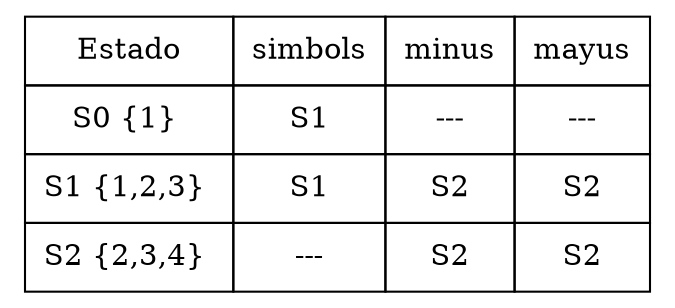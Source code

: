 digraph { 
  tbl [ 
 shape=plaintext
 label=<
<table border='0' cellborder='1' cellspacing='0' cellpadding='8'>
 <tr><td>Estado</td><td>simbols</td><td>minus</td><td>mayus</td></tr> 
<tr><td>S0 {1} </td><td> S1 </td><td> --- </td><td> --- </td></tr> 
<tr><td>S1 {1,2,3} </td><td> S1 </td><td> S2 </td><td> S2 </td></tr> 
<tr><td>S2 {2,3,4} </td><td> --- </td><td> S2 </td><td> S2 </td></tr> 

</table>

    >];

}
